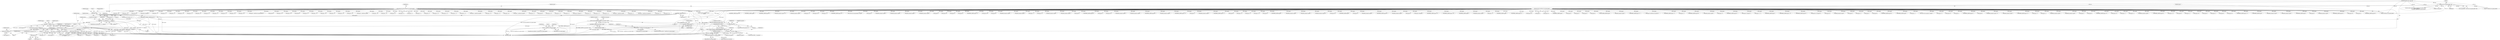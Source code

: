 digraph "0_tcpdump_bea2686c296b79609060a104cc139810785b0739@pointer" {
"1002874" [label="(Call,obj_tptr + 1)"];
"1002915" [label="(Call,obj_tptr+=*(obj_tptr+1))"];
"1002888" [label="(Call,*(obj_tptr+1) < 2)"];
"1002878" [label="(Call,obj_tlen < *(obj_tptr+1))"];
"1002851" [label="(Call,obj_tlen >= 2 + padbytes)"];
"1002909" [label="(Call,obj_tlen-=*(obj_tptr+1))"];
"1002844" [label="(Call,obj_tlen-=4)"];
"1002821" [label="(Call,obj_tlen < 4)"];
"1000320" [label="(Call,obj_tlen=rsvp_obj_len-sizeof(struct rsvp_object_header))"];
"1000322" [label="(Call,rsvp_obj_len-sizeof(struct rsvp_object_header))"];
"1000301" [label="(Call,tlen < rsvp_obj_len)"];
"1000172" [label="(Call,tlen>=sizeof(struct rsvp_object_header))"];
"1000150" [label="(MethodParameterIn,u_int tlen)"];
"1000215" [label="(Call,rsvp_obj_len < sizeof(struct rsvp_object_header))"];
"1000199" [label="(Call,rsvp_obj_len % 4)"];
"1000187" [label="(Call,rsvp_obj_len=EXTRACT_16BITS(rsvp_obj_header->length))"];
"1000189" [label="(Call,EXTRACT_16BITS(rsvp_obj_header->length))"];
"1002827" [label="(Call,padbytes = EXTRACT_16BITS(obj_tptr+2))"];
"1002829" [label="(Call,EXTRACT_16BITS(obj_tptr+2))"];
"1000314" [label="(Call,obj_tptr=tptr+sizeof(struct rsvp_object_header))"];
"1000184" [label="(Call,(const struct rsvp_object_header *)tptr)"];
"1000148" [label="(MethodParameterIn,const u_char *tptr)"];
"1002847" [label="(Call,obj_tptr+=4)"];
"1002841" [label="(Call,EXTRACT_16BITS(obj_tptr))"];
"1001288" [label="(Call,EXTRACT_16BITS(obj_tptr + 2))"];
"1002921" [label="(ControlStructure,break;)"];
"1002484" [label="(Call,obj_tptr+=sizeof(struct rsvp_obj_frr_t))"];
"1003380" [label="(Call,tlen-=rsvp_obj_len)"];
"1000217" [label="(Call,sizeof(struct rsvp_object_header))"];
"1002952" [label="(Call,EXTRACT_24BITS(obj_tptr + 1))"];
"1001650" [label="(Call,obj_tptr + 2)"];
"1003377" [label="(Call,tptr+=rsvp_obj_len)"];
"1002853" [label="(Call,2 + padbytes)"];
"1002823" [label="(Literal,4)"];
"1001853" [label="(Call,EXTRACT_32BITS(obj_tptr+8))"];
"1000881" [label="(Call,ipaddr_string(ndo, obj_tptr))"];
"1003231" [label="(Call,obj_tptr + 8)"];
"1000194" [label="(Identifier,rsvp_obj_ctype)"];
"1001284" [label="(Call,EXTRACT_16BITS(obj_tptr+2))"];
"1001483" [label="(Call,obj_tptr+=*(obj_tptr+1))"];
"1000198" [label="(ControlStructure,if(rsvp_obj_len % 4))"];
"1000176" [label="(Block,)"];
"1000323" [label="(Identifier,rsvp_obj_len)"];
"1000316" [label="(Call,tptr+sizeof(struct rsvp_object_header))"];
"1002891" [label="(Identifier,obj_tptr)"];
"1002845" [label="(Identifier,obj_tlen)"];
"1002818" [label="(Block,)"];
"1002266" [label="(Call,obj_tlen < 40)"];
"1002583" [label="(Call,obj_tlen >= 8)"];
"1000150" [label="(MethodParameterIn,u_int tlen)"];
"1001617" [label="(Call,obj_tptr + 4 + i)"];
"1002803" [label="(Call,obj_tlen-=20)"];
"1002888" [label="(Call,*(obj_tptr+1) < 2)"];
"1000795" [label="(Call,EXTRACT_32BITS(obj_tptr))"];
"1001148" [label="(Call,EXTRACT_16BITS(obj_tptr + 10))"];
"1003384" [label="(Literal,0)"];
"1001191" [label="(Call,EXTRACT_32BITS(obj_tptr+4))"];
"1001661" [label="(Call,obj_tptr+=4+*(obj_tptr+3))"];
"1002057" [label="(Call,obj_tptr+=4)"];
"1001896" [label="(Call,obj_tlen+=subobj_len)"];
"1001932" [label="(Call,ipaddr_string(ndo, obj_tptr))"];
"1001239" [label="(Call,obj_tlen < 4)"];
"1000190" [label="(Call,rsvp_obj_header->length)"];
"1001285" [label="(Call,obj_tptr+2)"];
"1001179" [label="(Call,obj_tptr + 2)"];
"1002880" [label="(Call,*(obj_tptr+1))"];
"1001578" [label="(Call,obj_tlen < 4)"];
"1000844" [label="(Call,obj_tptr+1)"];
"1001377" [label="(Call,obj_tptr+6)"];
"1001840" [label="(Call,EXTRACT_32BITS(obj_tptr+4))"];
"1002009" [label="(Call,EXTRACT_32BITS(obj_tptr))"];
"1000757" [label="(Call,obj_tlen < 4)"];
"1002953" [label="(Call,obj_tptr + 1)"];
"1000897" [label="(Call,obj_tlen < 20)"];
"1002876" [label="(Literal,1)"];
"1002031" [label="(Call,obj_tlen < 4)"];
"1002390" [label="(Call,(const struct rsvp_obj_frr_t *)obj_tptr)"];
"1000867" [label="(Call,obj_tlen < 8)"];
"1001880" [label="(Call,obj_tptr + 4)"];
"1001073" [label="(Call,obj_tptr+=4)"];
"1001502" [label="(Call,obj_tlen < 8)"];
"1001277" [label="(Call,obj_tptr+1)"];
"1003287" [label="(Call,obj_tlen < 4)"];
"1000843" [label="(Call,EXTRACT_24BITS(obj_tptr+1))"];
"1001199" [label="(Call,obj_tptr+8)"];
"1002881" [label="(Call,obj_tptr+1)"];
"1002146" [label="(Call,obj_tlen < 8)"];
"1002889" [label="(Call,*(obj_tptr+1))"];
"1001799" [label="(Call,ip6addr_string(ndo, obj_tptr + 4))"];
"1002829" [label="(Call,EXTRACT_16BITS(obj_tptr+2))"];
"1002679" [label="(Call,ipaddr_string(ndo, obj_tptr))"];
"1002850" [label="(ControlStructure,while(obj_tlen >= 2 + padbytes))"];
"1002236" [label="(Call,obj_tlen < 20)"];
"1000485" [label="(Call,obj_tlen < 26)"];
"1002997" [label="(Call,obj_tlen < sizeof(struct rsvp_obj_integrity_t))"];
"1000238" [label="(Identifier,ndo)"];
"1002835" [label="(Identifier,ndo)"];
"1001473" [label="(Call,EXTRACT_32BITS(obj_tptr + 4))"];
"1003242" [label="(Call,obj_tlen-=4)"];
"1002915" [label="(Call,obj_tptr+=*(obj_tptr+1))"];
"1002842" [label="(Identifier,obj_tptr)"];
"1002743" [label="(Call,obj_tlen < 20)"];
"1003368" [label="(Call,tptr + sizeof(struct rsvp_object_header))"];
"1001780" [label="(Call,obj_tptr + 4)"];
"1001096" [label="(Call,obj_tptr + 2)"];
"1000328" [label="(Call,ND_TTEST2(*tptr, rsvp_obj_len))"];
"1000315" [label="(Identifier,obj_tptr)"];
"1000463" [label="(Call,ip6addr_string(ndo, obj_tptr))"];
"1000216" [label="(Identifier,rsvp_obj_len)"];
"1002769" [label="(Call,ip6addr_string(ndo, obj_tptr))"];
"1000314" [label="(Call,obj_tptr=tptr+sizeof(struct rsvp_object_header))"];
"1002206" [label="(Call,obj_tlen < 20)"];
"1002634" [label="(Call,obj_tlen-=4)"];
"1001638" [label="(Call,obj_tptr+1)"];
"1001646" [label="(Call,obj_tptr+2)"];
"1003176" [label="(Call,obj_tlen < 4)"];
"1001128" [label="(Call,EXTRACT_16BITS(obj_tptr + 6))"];
"1001162" [label="(Call,obj_tlen < 12)"];
"1003237" [label="(Call,obj_tptr+=12)"];
"1002896" [label="(Literal,1)"];
"1002875" [label="(Identifier,obj_tptr)"];
"1001000" [label="(Call,obj_tlen < 16)"];
"1000172" [label="(Call,tlen>=sizeof(struct rsvp_object_header))"];
"1001323" [label="(Call,obj_tptr + 1)"];
"1001067" [label="(Call,obj_tptr + 2)"];
"1002309" [label="(Call,obj_tlen < 8)"];
"1002280" [label="(Call,ip6addr_string(ndo, obj_tptr))"];
"1001954" [label="(Call,obj_tlen < 20)"];
"1002898" [label="(Identifier,ndo)"];
"1002887" [label="(ControlStructure,if (*(obj_tptr+1) < 2))"];
"1000188" [label="(Identifier,rsvp_obj_len)"];
"1001208" [label="(Call,EXTRACT_16BITS(obj_tptr+4))"];
"1001149" [label="(Call,obj_tptr + 10)"];
"1001854" [label="(Call,obj_tptr+8)"];
"1002852" [label="(Identifier,obj_tlen)"];
"1002912" [label="(Call,obj_tptr+1)"];
"1000199" [label="(Call,rsvp_obj_len % 4)"];
"1002905" [label="(Call,obj_tptr + 1)"];
"1000396" [label="(Call,obj_tlen < 20)"];
"1002053" [label="(Call,obj_tptr + 2)"];
"1002568" [label="(Call,obj_tptr+=16)"];
"1000667" [label="(Call,obj_tlen < sizeof(struct in_addr))"];
"1002339" [label="(Call,obj_tlen < 16)"];
"1002662" [label="(Call,obj_tptr+5)"];
"1002752" [label="(Call,obj_tptr+17)"];
"1002668" [label="(Call,obj_tptr+6)"];
"1002959" [label="(Call,obj_tptr+=4)"];
"1002821" [label="(Call,obj_tlen < 4)"];
"1000320" [label="(Call,obj_tlen=rsvp_obj_len-sizeof(struct rsvp_object_header))"];
"1001879" [label="(Call,EXTRACT_32BITS(obj_tptr + 4))"];
"1002849" [label="(Literal,4)"];
"1000520" [label="(Call,obj_tlen < 12)"];
"1000499" [label="(Call,EXTRACT_32BITS(obj_tptr))"];
"1000941" [label="(Call,ip6addr_string(ndo, obj_tptr))"];
"1002323" [label="(Call,ipaddr_string(ndo, obj_tptr))"];
"1000171" [label="(ControlStructure,while(tlen>=sizeof(struct rsvp_object_header)))"];
"1000215" [label="(Call,rsvp_obj_len < sizeof(struct rsvp_object_header))"];
"1001516" [label="(Call,EXTRACT_32BITS(obj_tptr))"];
"1001470" [label="(Call,obj_tptr+3)"];
"1002653" [label="(Call,obj_tlen < 8)"];
"1002846" [label="(Literal,4)"];
"1002917" [label="(Call,*(obj_tptr+1))"];
"1003300" [label="(Call,ipaddr_string(ndo, obj_tptr))"];
"1000174" [label="(Call,sizeof(struct rsvp_object_header))"];
"1001847" [label="(Call,EXTRACT_32BITS(obj_tptr+4))"];
"1002886" [label="(Literal,1)"];
"1002847" [label="(Call,obj_tptr+=4)"];
"1002736" [label="(Call,obj_tptr+=8)"];
"1002936" [label="(Call,obj_tlen < 8)"];
"1002918" [label="(Call,obj_tptr+1)"];
"1002911" [label="(Call,*(obj_tptr+1))"];
"1003140" [label="(Call,obj_tlen < 4)"];
"1001453" [label="(Call,obj_tptr+2)"];
"1001685" [label="(Call,obj_tlen < 4)"];
"1002874" [label="(Call,obj_tptr + 1)"];
"1001198" [label="(Call,EXTRACT_32BITS(obj_tptr+8))"];
"1000302" [label="(Identifier,tlen)"];
"1002757" [label="(Call,EXTRACT_16BITS(obj_tptr+18))"];
"1001706" [label="(Call,EXTRACT_16BITS(obj_tptr))"];
"1001918" [label="(Call,obj_tlen < 8)"];
"1001122" [label="(Call,EXTRACT_16BITS(obj_tptr+4))"];
"1001778" [label="(Call,ipaddr_string(ndo, obj_tptr + 4))"];
"1002491" [label="(Call,obj_tlen < 16)"];
"1000182" [label="(Call,rsvp_obj_header = (const struct rsvp_object_header *)tptr)"];
"1000735" [label="(Call,obj_tlen >= 4)"];
"1000534" [label="(Call,ipaddr_string(ndo, obj_tptr))"];
"1001107" [label="(Call,obj_tptr + 4)"];
"1001156" [label="(Call,obj_tptr+=12)"];
"1001474" [label="(Call,obj_tptr + 4)"];
"1003230" [label="(Call,EXTRACT_32BITS(obj_tptr + 8))"];
"1001079" [label="(Call,obj_tlen < 12)"];
"1000303" [label="(Identifier,rsvp_obj_len)"];
"1003008" [label="(Call,(const struct rsvp_obj_integrity_t *)obj_tptr)"];
"1002873" [label="(Call,*(obj_tptr + 1))"];
"1002909" [label="(Call,obj_tlen-=*(obj_tptr+1))"];
"1000179" [label="(Identifier,tptr)"];
"1001209" [label="(Call,obj_tptr+4)"];
"1000557" [label="(Call,obj_tlen < 12)"];
"1003350" [label="(Call,print_unknown_data(ndo, obj_tptr, \"\n\t    \", obj_tlen))"];
"1001968" [label="(Call,ip6addr_string(ndo, obj_tptr))"];
"1000214" [label="(ControlStructure,if(rsvp_obj_len < sizeof(struct rsvp_object_header)))"];
"1000189" [label="(Call,EXTRACT_16BITS(rsvp_obj_header->length))"];
"1002890" [label="(Call,obj_tptr+1)"];
"1000695" [label="(Call,obj_tlen < sizeof(struct in6_addr))"];
"1003312" [label="(Call,obj_tlen < 16)"];
"1000616" [label="(Call,ipaddr_string(ndo, obj_tptr))"];
"1002595" [label="(Call,ipaddr_string(ndo, obj_tptr))"];
"1003212" [label="(Call,obj_tlen < 12)"];
"1000205" [label="(Identifier,ndo)"];
"1003409" [label="(MethodReturn,RET)"];
"1002899" [label="(Call,obj_tptr + 2)"];
"1000410" [label="(Call,ip6addr_string(ndo, obj_tptr))"];
"1002848" [label="(Identifier,obj_tptr)"];
"1000330" [label="(Identifier,tptr)"];
"1001448" [label="(Call,obj_tptr+2)"];
"1002758" [label="(Call,obj_tptr+18)"];
"1003366" [label="(Call,print_unknown_data(ndo, tptr + sizeof(struct rsvp_object_header), \"\n\t    \", /* FIXME indentation */\n                               rsvp_obj_len - sizeof(struct rsvp_object_header)))"];
"1001407" [label="(Call,obj_tptr+2)"];
"1002841" [label="(Call,EXTRACT_16BITS(obj_tptr))"];
"1002916" [label="(Identifier,obj_tptr)"];
"1000187" [label="(Call,rsvp_obj_len=EXTRACT_16BITS(rsvp_obj_header->length))"];
"1001841" [label="(Call,obj_tptr+4)"];
"1002877" [label="(ControlStructure,if (obj_tlen < *(obj_tptr+1)))"];
"1002052" [label="(Call,EXTRACT_16BITS(obj_tptr + 2))"];
"1002806" [label="(Call,obj_tptr+=20)"];
"1000148" [label="(MethodParameterIn,const u_char *tptr)"];
"1000927" [label="(Call,obj_tlen < 40)"];
"1000184" [label="(Call,(const struct rsvp_object_header *)tptr)"];
"1002826" [label="(Literal,1)"];
"1000630" [label="(Call,obj_tlen < sizeof(struct in6_addr))"];
"1001143" [label="(Call,obj_tptr+8)"];
"1000301" [label="(Call,tlen < rsvp_obj_len)"];
"1000307" [label="(Identifier,ndo)"];
"1002190" [label="(Call,ip6addr_string(ndo, obj_tptr))"];
"1000984" [label="(Call,ipaddr_string(ndo, obj_tptr))"];
"1001419" [label="(Call,obj_tptr + 7)"];
"1000321" [label="(Identifier,obj_tlen)"];
"1002879" [label="(Identifier,obj_tlen)"];
"1000349" [label="(Call,obj_tlen < 8)"];
"1001129" [label="(Call,obj_tptr + 6)"];
"1002820" [label="(ControlStructure,if (obj_tlen < 4))"];
"1002856" [label="(Block,)"];
"1002897" [label="(Call,print_unknown_data(ndo, obj_tptr + 2, \"\n\t\t\", *(obj_tptr + 1) - 2))"];
"1000322" [label="(Call,rsvp_obj_len-sizeof(struct rsvp_object_header))"];
"1002733" [label="(Call,obj_tlen-=8)"];
"1002160" [label="(Call,ipaddr_string(ndo, obj_tptr))"];
"1002353" [label="(Call,ipaddr_string(ndo, obj_tptr))"];
"1003227" [label="(Call,obj_tptr+4)"];
"1001142" [label="(Call,EXTRACT_16BITS(obj_tptr+8))"];
"1001486" [label="(Call,obj_tptr+1)"];
"1000186" [label="(Identifier,tptr)"];
"1002176" [label="(Call,obj_tlen < 20)"];
"1003245" [label="(Call,obj_tptr+=4)"];
"1000781" [label="(Call,obj_tlen < 12)"];
"1000970" [label="(Call,obj_tlen < 8)"];
"1002220" [label="(Call,ip6addr_string(ndo, obj_tptr))"];
"1002250" [label="(Call,ipaddr_string(ndo, obj_tptr))"];
"1002827" [label="(Call,padbytes = EXTRACT_16BITS(obj_tptr+2))"];
"1002667" [label="(Call,EXTRACT_16BITS(obj_tptr+6))"];
"1001477" [label="(Call,obj_tlen-=*(obj_tptr+1))"];
"1001540" [label="(Call,obj_tlen < 8)"];
"1000681" [label="(Call,ipaddr_string(ndo, obj_tptr))"];
"1001221" [label="(Call,EXTRACT_16BITS(obj_tptr + 4))"];
"1001480" [label="(Call,obj_tptr+1)"];
"1000911" [label="(Call,ip6addr_string(ndo, obj_tptr))"];
"1002893" [label="(Literal,2)"];
"1000201" [label="(Literal,4)"];
"1001178" [label="(Call,EXTRACT_16BITS(obj_tptr + 2))"];
"1001412" [label="(Call,obj_tptr+6)"];
"1001801" [label="(Call,obj_tptr + 4)"];
"1002843" [label="(Identifier,padbytes)"];
"1001311" [label="(Call,obj_tlen >= 4)"];
"1000173" [label="(Identifier,tlen)"];
"1001289" [label="(Call,obj_tptr + 2)"];
"1001858" [label="(Call,obj_tptr + 12)"];
"1001123" [label="(Call,obj_tptr+4)"];
"1003156" [label="(Call,EXTRACT_32BITS(obj_tptr))"];
"1000300" [label="(ControlStructure,if(tlen < rsvp_obj_len))"];
"1000644" [label="(Call,ip6addr_string(ndo, obj_tptr))"];
"1001014" [label="(Call,ipaddr_string(ndo, obj_tptr))"];
"1001405" [label="(Call,ipaddr_string(ndo, obj_tptr+2))"];
"1000852" [label="(Call,obj_tptr+=4)"];
"1000200" [label="(Identifier,rsvp_obj_len)"];
"1000770" [label="(Call,EXTRACT_32BITS(obj_tptr))"];
"1001666" [label="(Call,obj_tptr+3)"];
"1003325" [label="(Call,ip6addr_string(ndo, obj_tptr))"];
"1000222" [label="(Identifier,ndo)"];
"1001052" [label="(Call,obj_tlen >= 4)"];
"1003226" [label="(Call,EXTRACT_32BITS(obj_tptr+4))"];
"1000363" [label="(Call,ipaddr_string(ndo, obj_tptr))"];
"1001587" [label="(Call,obj_tptr+3)"];
"1001893" [label="(Call,obj_tptr+=subobj_len)"];
"1000602" [label="(Call,obj_tlen < sizeof(struct in_addr))"];
"1001095" [label="(Call,EXTRACT_16BITS(obj_tptr + 2))"];
"1002878" [label="(Call,obj_tlen < *(obj_tptr+1))"];
"1001857" [label="(Call,EXTRACT_32BITS(obj_tptr + 12))"];
"1002859" [label="(Identifier,ndo)"];
"1000826" [label="(Call,obj_tlen < 4)"];
"1000746" [label="(Call,EXTRACT_32BITS(obj_tptr))"];
"1002840" [label="(Block,)"];
"1002844" [label="(Call,obj_tlen-=4)"];
"1000709" [label="(Call,ip6addr_string(ndo, obj_tptr))"];
"1001222" [label="(Call,obj_tptr + 4)"];
"1000324" [label="(Call,sizeof(struct rsvp_object_header))"];
"1001554" [label="(Call,EXTRACT_32BITS(obj_tptr))"];
"1002851" [label="(Call,obj_tlen >= 2 + padbytes)"];
"1002828" [label="(Identifier,padbytes)"];
"1002398" [label="(Call,obj_tlen < sizeof(struct rsvp_obj_frr_t))"];
"1001066" [label="(Call,EXTRACT_16BITS(obj_tptr + 2))"];
"1001233" [label="(Call,obj_tptr+=12)"];
"1001272" [label="(Call,obj_tptr+1)"];
"1002830" [label="(Call,obj_tptr+2)"];
"1001295" [label="(Call,obj_tptr+=4)"];
"1003185" [label="(Call,EXTRACT_16BITS(obj_tptr))"];
"1001462" [label="(Call,obj_tptr+3)"];
"1001192" [label="(Call,obj_tptr+4)"];
"1002822" [label="(Identifier,obj_tlen)"];
"1001658" [label="(Call,obj_tptr+3)"];
"1001848" [label="(Call,obj_tptr+4)"];
"1001996" [label="(Call,obj_tlen < 4)"];
"1002621" [label="(Call,ND_TCHECK_32BITS(obj_tptr))"];
"1000571" [label="(Call,ipaddr_string(ndo, obj_tptr))"];
"1002910" [label="(Identifier,obj_tlen)"];
"1000449" [label="(Call,obj_tlen < 36)"];
"1002874" -> "1002873"  [label="AST: "];
"1002874" -> "1002876"  [label="CFG: "];
"1002875" -> "1002874"  [label="AST: "];
"1002876" -> "1002874"  [label="AST: "];
"1002873" -> "1002874"  [label="CFG: "];
"1002915" -> "1002874"  [label="DDG: obj_tptr"];
"1002847" -> "1002874"  [label="DDG: obj_tptr"];
"1002915" -> "1002856"  [label="AST: "];
"1002915" -> "1002917"  [label="CFG: "];
"1002916" -> "1002915"  [label="AST: "];
"1002917" -> "1002915"  [label="AST: "];
"1002852" -> "1002915"  [label="CFG: "];
"1002915" -> "1003409"  [label="DDG: obj_tptr"];
"1002915" -> "1003409"  [label="DDG: *(obj_tptr+1)"];
"1002915" -> "1002881"  [label="DDG: obj_tptr"];
"1002915" -> "1002890"  [label="DDG: obj_tptr"];
"1002915" -> "1002897"  [label="DDG: obj_tptr"];
"1002915" -> "1002899"  [label="DDG: obj_tptr"];
"1002915" -> "1002905"  [label="DDG: obj_tptr"];
"1002915" -> "1002912"  [label="DDG: obj_tptr"];
"1002888" -> "1002915"  [label="DDG: *(obj_tptr+1)"];
"1002847" -> "1002915"  [label="DDG: obj_tptr"];
"1002915" -> "1002918"  [label="DDG: obj_tptr"];
"1002888" -> "1002887"  [label="AST: "];
"1002888" -> "1002893"  [label="CFG: "];
"1002889" -> "1002888"  [label="AST: "];
"1002893" -> "1002888"  [label="AST: "];
"1002896" -> "1002888"  [label="CFG: "];
"1002898" -> "1002888"  [label="CFG: "];
"1002888" -> "1003409"  [label="DDG: *(obj_tptr+1) < 2"];
"1002888" -> "1003409"  [label="DDG: *(obj_tptr+1)"];
"1002888" -> "1002878"  [label="DDG: *(obj_tptr+1)"];
"1002878" -> "1002888"  [label="DDG: *(obj_tptr+1)"];
"1002888" -> "1002909"  [label="DDG: *(obj_tptr+1)"];
"1002878" -> "1002877"  [label="AST: "];
"1002878" -> "1002880"  [label="CFG: "];
"1002879" -> "1002878"  [label="AST: "];
"1002880" -> "1002878"  [label="AST: "];
"1002886" -> "1002878"  [label="CFG: "];
"1002891" -> "1002878"  [label="CFG: "];
"1002878" -> "1003409"  [label="DDG: *(obj_tptr+1)"];
"1002878" -> "1003409"  [label="DDG: obj_tlen < *(obj_tptr+1)"];
"1002878" -> "1003409"  [label="DDG: obj_tlen"];
"1002851" -> "1002878"  [label="DDG: obj_tlen"];
"1002878" -> "1002909"  [label="DDG: obj_tlen"];
"1002851" -> "1002850"  [label="AST: "];
"1002851" -> "1002853"  [label="CFG: "];
"1002852" -> "1002851"  [label="AST: "];
"1002853" -> "1002851"  [label="AST: "];
"1002859" -> "1002851"  [label="CFG: "];
"1002921" -> "1002851"  [label="CFG: "];
"1002851" -> "1003409"  [label="DDG: 2 + padbytes"];
"1002851" -> "1003409"  [label="DDG: obj_tlen >= 2 + padbytes"];
"1002851" -> "1003409"  [label="DDG: obj_tlen"];
"1002909" -> "1002851"  [label="DDG: obj_tlen"];
"1002844" -> "1002851"  [label="DDG: obj_tlen"];
"1002827" -> "1002851"  [label="DDG: padbytes"];
"1002909" -> "1002856"  [label="AST: "];
"1002909" -> "1002911"  [label="CFG: "];
"1002910" -> "1002909"  [label="AST: "];
"1002911" -> "1002909"  [label="AST: "];
"1002916" -> "1002909"  [label="CFG: "];
"1002844" -> "1002818"  [label="AST: "];
"1002844" -> "1002846"  [label="CFG: "];
"1002845" -> "1002844"  [label="AST: "];
"1002846" -> "1002844"  [label="AST: "];
"1002848" -> "1002844"  [label="CFG: "];
"1002821" -> "1002844"  [label="DDG: obj_tlen"];
"1002821" -> "1002820"  [label="AST: "];
"1002821" -> "1002823"  [label="CFG: "];
"1002822" -> "1002821"  [label="AST: "];
"1002823" -> "1002821"  [label="AST: "];
"1002826" -> "1002821"  [label="CFG: "];
"1002828" -> "1002821"  [label="CFG: "];
"1002821" -> "1003409"  [label="DDG: obj_tlen"];
"1002821" -> "1003409"  [label="DDG: obj_tlen < 4"];
"1000320" -> "1002821"  [label="DDG: obj_tlen"];
"1000320" -> "1000176"  [label="AST: "];
"1000320" -> "1000322"  [label="CFG: "];
"1000321" -> "1000320"  [label="AST: "];
"1000322" -> "1000320"  [label="AST: "];
"1000330" -> "1000320"  [label="CFG: "];
"1000320" -> "1003409"  [label="DDG: rsvp_obj_len-sizeof(struct rsvp_object_header)"];
"1000320" -> "1003409"  [label="DDG: obj_tlen"];
"1000322" -> "1000320"  [label="DDG: rsvp_obj_len"];
"1000320" -> "1000349"  [label="DDG: obj_tlen"];
"1000320" -> "1000396"  [label="DDG: obj_tlen"];
"1000320" -> "1000449"  [label="DDG: obj_tlen"];
"1000320" -> "1000485"  [label="DDG: obj_tlen"];
"1000320" -> "1000520"  [label="DDG: obj_tlen"];
"1000320" -> "1000557"  [label="DDG: obj_tlen"];
"1000320" -> "1000602"  [label="DDG: obj_tlen"];
"1000320" -> "1000630"  [label="DDG: obj_tlen"];
"1000320" -> "1000667"  [label="DDG: obj_tlen"];
"1000320" -> "1000695"  [label="DDG: obj_tlen"];
"1000320" -> "1000735"  [label="DDG: obj_tlen"];
"1000320" -> "1000757"  [label="DDG: obj_tlen"];
"1000320" -> "1000781"  [label="DDG: obj_tlen"];
"1000320" -> "1000826"  [label="DDG: obj_tlen"];
"1000320" -> "1000867"  [label="DDG: obj_tlen"];
"1000320" -> "1000897"  [label="DDG: obj_tlen"];
"1000320" -> "1000927"  [label="DDG: obj_tlen"];
"1000320" -> "1000970"  [label="DDG: obj_tlen"];
"1000320" -> "1001000"  [label="DDG: obj_tlen"];
"1000320" -> "1001052"  [label="DDG: obj_tlen"];
"1000320" -> "1001079"  [label="DDG: obj_tlen"];
"1000320" -> "1001162"  [label="DDG: obj_tlen"];
"1000320" -> "1001239"  [label="DDG: obj_tlen"];
"1000320" -> "1001311"  [label="DDG: obj_tlen"];
"1000320" -> "1001477"  [label="DDG: obj_tlen"];
"1000320" -> "1001502"  [label="DDG: obj_tlen"];
"1000320" -> "1001540"  [label="DDG: obj_tlen"];
"1000320" -> "1001578"  [label="DDG: obj_tlen"];
"1000320" -> "1001685"  [label="DDG: obj_tlen"];
"1000320" -> "1001896"  [label="DDG: obj_tlen"];
"1000320" -> "1001918"  [label="DDG: obj_tlen"];
"1000320" -> "1001954"  [label="DDG: obj_tlen"];
"1000320" -> "1001996"  [label="DDG: obj_tlen"];
"1000320" -> "1002031"  [label="DDG: obj_tlen"];
"1000320" -> "1002146"  [label="DDG: obj_tlen"];
"1000320" -> "1002176"  [label="DDG: obj_tlen"];
"1000320" -> "1002206"  [label="DDG: obj_tlen"];
"1000320" -> "1002236"  [label="DDG: obj_tlen"];
"1000320" -> "1002266"  [label="DDG: obj_tlen"];
"1000320" -> "1002309"  [label="DDG: obj_tlen"];
"1000320" -> "1002339"  [label="DDG: obj_tlen"];
"1000320" -> "1002398"  [label="DDG: obj_tlen"];
"1000320" -> "1002491"  [label="DDG: obj_tlen"];
"1000320" -> "1002583"  [label="DDG: obj_tlen"];
"1000320" -> "1002634"  [label="DDG: obj_tlen"];
"1000320" -> "1002653"  [label="DDG: obj_tlen"];
"1000320" -> "1002733"  [label="DDG: obj_tlen"];
"1000320" -> "1002743"  [label="DDG: obj_tlen"];
"1000320" -> "1002803"  [label="DDG: obj_tlen"];
"1000320" -> "1002936"  [label="DDG: obj_tlen"];
"1000320" -> "1002997"  [label="DDG: obj_tlen"];
"1000320" -> "1003140"  [label="DDG: obj_tlen"];
"1000320" -> "1003176"  [label="DDG: obj_tlen"];
"1000320" -> "1003212"  [label="DDG: obj_tlen"];
"1000320" -> "1003242"  [label="DDG: obj_tlen"];
"1000320" -> "1003287"  [label="DDG: obj_tlen"];
"1000320" -> "1003312"  [label="DDG: obj_tlen"];
"1000320" -> "1003350"  [label="DDG: obj_tlen"];
"1000322" -> "1000324"  [label="CFG: "];
"1000323" -> "1000322"  [label="AST: "];
"1000324" -> "1000322"  [label="AST: "];
"1000301" -> "1000322"  [label="DDG: rsvp_obj_len"];
"1000322" -> "1000328"  [label="DDG: rsvp_obj_len"];
"1000301" -> "1000300"  [label="AST: "];
"1000301" -> "1000303"  [label="CFG: "];
"1000302" -> "1000301"  [label="AST: "];
"1000303" -> "1000301"  [label="AST: "];
"1000307" -> "1000301"  [label="CFG: "];
"1000315" -> "1000301"  [label="CFG: "];
"1000301" -> "1003409"  [label="DDG: rsvp_obj_len"];
"1000301" -> "1003409"  [label="DDG: tlen < rsvp_obj_len"];
"1000301" -> "1003409"  [label="DDG: tlen"];
"1000172" -> "1000301"  [label="DDG: tlen"];
"1000150" -> "1000301"  [label="DDG: tlen"];
"1000215" -> "1000301"  [label="DDG: rsvp_obj_len"];
"1000301" -> "1003380"  [label="DDG: tlen"];
"1000172" -> "1000171"  [label="AST: "];
"1000172" -> "1000174"  [label="CFG: "];
"1000173" -> "1000172"  [label="AST: "];
"1000174" -> "1000172"  [label="AST: "];
"1000179" -> "1000172"  [label="CFG: "];
"1003384" -> "1000172"  [label="CFG: "];
"1000172" -> "1003409"  [label="DDG: tlen>=sizeof(struct rsvp_object_header)"];
"1000172" -> "1003409"  [label="DDG: tlen"];
"1000150" -> "1000172"  [label="DDG: tlen"];
"1000150" -> "1000144"  [label="AST: "];
"1000150" -> "1003409"  [label="DDG: tlen"];
"1000150" -> "1003380"  [label="DDG: tlen"];
"1000215" -> "1000214"  [label="AST: "];
"1000215" -> "1000217"  [label="CFG: "];
"1000216" -> "1000215"  [label="AST: "];
"1000217" -> "1000215"  [label="AST: "];
"1000222" -> "1000215"  [label="CFG: "];
"1000238" -> "1000215"  [label="CFG: "];
"1000215" -> "1003409"  [label="DDG: rsvp_obj_len"];
"1000215" -> "1003409"  [label="DDG: rsvp_obj_len < sizeof(struct rsvp_object_header)"];
"1000199" -> "1000215"  [label="DDG: rsvp_obj_len"];
"1000199" -> "1000198"  [label="AST: "];
"1000199" -> "1000201"  [label="CFG: "];
"1000200" -> "1000199"  [label="AST: "];
"1000201" -> "1000199"  [label="AST: "];
"1000205" -> "1000199"  [label="CFG: "];
"1000216" -> "1000199"  [label="CFG: "];
"1000199" -> "1003409"  [label="DDG: rsvp_obj_len"];
"1000199" -> "1003409"  [label="DDG: rsvp_obj_len % 4"];
"1000187" -> "1000199"  [label="DDG: rsvp_obj_len"];
"1000187" -> "1000176"  [label="AST: "];
"1000187" -> "1000189"  [label="CFG: "];
"1000188" -> "1000187"  [label="AST: "];
"1000189" -> "1000187"  [label="AST: "];
"1000194" -> "1000187"  [label="CFG: "];
"1000187" -> "1003409"  [label="DDG: EXTRACT_16BITS(rsvp_obj_header->length)"];
"1000189" -> "1000187"  [label="DDG: rsvp_obj_header->length"];
"1000189" -> "1000190"  [label="CFG: "];
"1000190" -> "1000189"  [label="AST: "];
"1000189" -> "1003409"  [label="DDG: rsvp_obj_header->length"];
"1002827" -> "1002818"  [label="AST: "];
"1002827" -> "1002829"  [label="CFG: "];
"1002828" -> "1002827"  [label="AST: "];
"1002829" -> "1002827"  [label="AST: "];
"1002835" -> "1002827"  [label="CFG: "];
"1002827" -> "1003409"  [label="DDG: EXTRACT_16BITS(obj_tptr+2)"];
"1002829" -> "1002827"  [label="DDG: obj_tptr+2"];
"1002827" -> "1002853"  [label="DDG: padbytes"];
"1002829" -> "1002830"  [label="CFG: "];
"1002830" -> "1002829"  [label="AST: "];
"1002829" -> "1003409"  [label="DDG: obj_tptr+2"];
"1000314" -> "1002829"  [label="DDG: obj_tptr"];
"1000314" -> "1000176"  [label="AST: "];
"1000314" -> "1000316"  [label="CFG: "];
"1000315" -> "1000314"  [label="AST: "];
"1000316" -> "1000314"  [label="AST: "];
"1000321" -> "1000314"  [label="CFG: "];
"1000314" -> "1003409"  [label="DDG: obj_tptr"];
"1000314" -> "1003409"  [label="DDG: tptr+sizeof(struct rsvp_object_header)"];
"1000184" -> "1000314"  [label="DDG: tptr"];
"1000148" -> "1000314"  [label="DDG: tptr"];
"1000314" -> "1000363"  [label="DDG: obj_tptr"];
"1000314" -> "1000410"  [label="DDG: obj_tptr"];
"1000314" -> "1000463"  [label="DDG: obj_tptr"];
"1000314" -> "1000499"  [label="DDG: obj_tptr"];
"1000314" -> "1000534"  [label="DDG: obj_tptr"];
"1000314" -> "1000571"  [label="DDG: obj_tptr"];
"1000314" -> "1000616"  [label="DDG: obj_tptr"];
"1000314" -> "1000644"  [label="DDG: obj_tptr"];
"1000314" -> "1000681"  [label="DDG: obj_tptr"];
"1000314" -> "1000709"  [label="DDG: obj_tptr"];
"1000314" -> "1000746"  [label="DDG: obj_tptr"];
"1000314" -> "1000770"  [label="DDG: obj_tptr"];
"1000314" -> "1000795"  [label="DDG: obj_tptr"];
"1000314" -> "1000843"  [label="DDG: obj_tptr"];
"1000314" -> "1000844"  [label="DDG: obj_tptr"];
"1000314" -> "1000852"  [label="DDG: obj_tptr"];
"1000314" -> "1000881"  [label="DDG: obj_tptr"];
"1000314" -> "1000911"  [label="DDG: obj_tptr"];
"1000314" -> "1000941"  [label="DDG: obj_tptr"];
"1000314" -> "1000984"  [label="DDG: obj_tptr"];
"1000314" -> "1001014"  [label="DDG: obj_tptr"];
"1000314" -> "1001066"  [label="DDG: obj_tptr"];
"1000314" -> "1001067"  [label="DDG: obj_tptr"];
"1000314" -> "1001073"  [label="DDG: obj_tptr"];
"1000314" -> "1001095"  [label="DDG: obj_tptr"];
"1000314" -> "1001096"  [label="DDG: obj_tptr"];
"1000314" -> "1001107"  [label="DDG: obj_tptr"];
"1000314" -> "1001122"  [label="DDG: obj_tptr"];
"1000314" -> "1001123"  [label="DDG: obj_tptr"];
"1000314" -> "1001128"  [label="DDG: obj_tptr"];
"1000314" -> "1001129"  [label="DDG: obj_tptr"];
"1000314" -> "1001142"  [label="DDG: obj_tptr"];
"1000314" -> "1001143"  [label="DDG: obj_tptr"];
"1000314" -> "1001148"  [label="DDG: obj_tptr"];
"1000314" -> "1001149"  [label="DDG: obj_tptr"];
"1000314" -> "1001156"  [label="DDG: obj_tptr"];
"1000314" -> "1001178"  [label="DDG: obj_tptr"];
"1000314" -> "1001179"  [label="DDG: obj_tptr"];
"1000314" -> "1001191"  [label="DDG: obj_tptr"];
"1000314" -> "1001192"  [label="DDG: obj_tptr"];
"1000314" -> "1001198"  [label="DDG: obj_tptr"];
"1000314" -> "1001199"  [label="DDG: obj_tptr"];
"1000314" -> "1001208"  [label="DDG: obj_tptr"];
"1000314" -> "1001209"  [label="DDG: obj_tptr"];
"1000314" -> "1001221"  [label="DDG: obj_tptr"];
"1000314" -> "1001222"  [label="DDG: obj_tptr"];
"1000314" -> "1001233"  [label="DDG: obj_tptr"];
"1000314" -> "1001272"  [label="DDG: obj_tptr"];
"1000314" -> "1001277"  [label="DDG: obj_tptr"];
"1000314" -> "1001284"  [label="DDG: obj_tptr"];
"1000314" -> "1001285"  [label="DDG: obj_tptr"];
"1000314" -> "1001288"  [label="DDG: obj_tptr"];
"1000314" -> "1001289"  [label="DDG: obj_tptr"];
"1000314" -> "1001295"  [label="DDG: obj_tptr"];
"1000314" -> "1001323"  [label="DDG: obj_tptr"];
"1000314" -> "1001377"  [label="DDG: obj_tptr"];
"1000314" -> "1001405"  [label="DDG: obj_tptr"];
"1000314" -> "1001407"  [label="DDG: obj_tptr"];
"1000314" -> "1001412"  [label="DDG: obj_tptr"];
"1000314" -> "1001419"  [label="DDG: obj_tptr"];
"1000314" -> "1001448"  [label="DDG: obj_tptr"];
"1000314" -> "1001453"  [label="DDG: obj_tptr"];
"1000314" -> "1001462"  [label="DDG: obj_tptr"];
"1000314" -> "1001470"  [label="DDG: obj_tptr"];
"1000314" -> "1001473"  [label="DDG: obj_tptr"];
"1000314" -> "1001474"  [label="DDG: obj_tptr"];
"1000314" -> "1001480"  [label="DDG: obj_tptr"];
"1000314" -> "1001483"  [label="DDG: obj_tptr"];
"1000314" -> "1001486"  [label="DDG: obj_tptr"];
"1000314" -> "1001516"  [label="DDG: obj_tptr"];
"1000314" -> "1001554"  [label="DDG: obj_tptr"];
"1000314" -> "1001587"  [label="DDG: obj_tptr"];
"1000314" -> "1001617"  [label="DDG: obj_tptr"];
"1000314" -> "1001638"  [label="DDG: obj_tptr"];
"1000314" -> "1001646"  [label="DDG: obj_tptr"];
"1000314" -> "1001650"  [label="DDG: obj_tptr"];
"1000314" -> "1001658"  [label="DDG: obj_tptr"];
"1000314" -> "1001661"  [label="DDG: obj_tptr"];
"1000314" -> "1001666"  [label="DDG: obj_tptr"];
"1000314" -> "1001706"  [label="DDG: obj_tptr"];
"1000314" -> "1001778"  [label="DDG: obj_tptr"];
"1000314" -> "1001780"  [label="DDG: obj_tptr"];
"1000314" -> "1001799"  [label="DDG: obj_tptr"];
"1000314" -> "1001801"  [label="DDG: obj_tptr"];
"1000314" -> "1001840"  [label="DDG: obj_tptr"];
"1000314" -> "1001841"  [label="DDG: obj_tptr"];
"1000314" -> "1001847"  [label="DDG: obj_tptr"];
"1000314" -> "1001848"  [label="DDG: obj_tptr"];
"1000314" -> "1001853"  [label="DDG: obj_tptr"];
"1000314" -> "1001854"  [label="DDG: obj_tptr"];
"1000314" -> "1001857"  [label="DDG: obj_tptr"];
"1000314" -> "1001858"  [label="DDG: obj_tptr"];
"1000314" -> "1001879"  [label="DDG: obj_tptr"];
"1000314" -> "1001880"  [label="DDG: obj_tptr"];
"1000314" -> "1001893"  [label="DDG: obj_tptr"];
"1000314" -> "1001932"  [label="DDG: obj_tptr"];
"1000314" -> "1001968"  [label="DDG: obj_tptr"];
"1000314" -> "1002009"  [label="DDG: obj_tptr"];
"1000314" -> "1002052"  [label="DDG: obj_tptr"];
"1000314" -> "1002053"  [label="DDG: obj_tptr"];
"1000314" -> "1002057"  [label="DDG: obj_tptr"];
"1000314" -> "1002160"  [label="DDG: obj_tptr"];
"1000314" -> "1002190"  [label="DDG: obj_tptr"];
"1000314" -> "1002220"  [label="DDG: obj_tptr"];
"1000314" -> "1002250"  [label="DDG: obj_tptr"];
"1000314" -> "1002280"  [label="DDG: obj_tptr"];
"1000314" -> "1002323"  [label="DDG: obj_tptr"];
"1000314" -> "1002353"  [label="DDG: obj_tptr"];
"1000314" -> "1002390"  [label="DDG: obj_tptr"];
"1000314" -> "1002484"  [label="DDG: obj_tptr"];
"1000314" -> "1002568"  [label="DDG: obj_tptr"];
"1000314" -> "1002595"  [label="DDG: obj_tptr"];
"1000314" -> "1002621"  [label="DDG: obj_tptr"];
"1000314" -> "1002662"  [label="DDG: obj_tptr"];
"1000314" -> "1002667"  [label="DDG: obj_tptr"];
"1000314" -> "1002668"  [label="DDG: obj_tptr"];
"1000314" -> "1002679"  [label="DDG: obj_tptr"];
"1000314" -> "1002736"  [label="DDG: obj_tptr"];
"1000314" -> "1002752"  [label="DDG: obj_tptr"];
"1000314" -> "1002757"  [label="DDG: obj_tptr"];
"1000314" -> "1002758"  [label="DDG: obj_tptr"];
"1000314" -> "1002769"  [label="DDG: obj_tptr"];
"1000314" -> "1002806"  [label="DDG: obj_tptr"];
"1000314" -> "1002830"  [label="DDG: obj_tptr"];
"1000314" -> "1002841"  [label="DDG: obj_tptr"];
"1000314" -> "1002952"  [label="DDG: obj_tptr"];
"1000314" -> "1002953"  [label="DDG: obj_tptr"];
"1000314" -> "1002959"  [label="DDG: obj_tptr"];
"1000314" -> "1003008"  [label="DDG: obj_tptr"];
"1000314" -> "1003156"  [label="DDG: obj_tptr"];
"1000314" -> "1003185"  [label="DDG: obj_tptr"];
"1000314" -> "1003226"  [label="DDG: obj_tptr"];
"1000314" -> "1003227"  [label="DDG: obj_tptr"];
"1000314" -> "1003230"  [label="DDG: obj_tptr"];
"1000314" -> "1003231"  [label="DDG: obj_tptr"];
"1000314" -> "1003237"  [label="DDG: obj_tptr"];
"1000314" -> "1003245"  [label="DDG: obj_tptr"];
"1000314" -> "1003300"  [label="DDG: obj_tptr"];
"1000314" -> "1003325"  [label="DDG: obj_tptr"];
"1000314" -> "1003350"  [label="DDG: obj_tptr"];
"1000184" -> "1000182"  [label="AST: "];
"1000184" -> "1000186"  [label="CFG: "];
"1000185" -> "1000184"  [label="AST: "];
"1000186" -> "1000184"  [label="AST: "];
"1000182" -> "1000184"  [label="CFG: "];
"1000184" -> "1003409"  [label="DDG: tptr"];
"1000184" -> "1000182"  [label="DDG: tptr"];
"1000148" -> "1000184"  [label="DDG: tptr"];
"1000184" -> "1000316"  [label="DDG: tptr"];
"1000184" -> "1003366"  [label="DDG: tptr"];
"1000184" -> "1003368"  [label="DDG: tptr"];
"1000184" -> "1003377"  [label="DDG: tptr"];
"1000148" -> "1000144"  [label="AST: "];
"1000148" -> "1003409"  [label="DDG: tptr"];
"1000148" -> "1000316"  [label="DDG: tptr"];
"1000148" -> "1003366"  [label="DDG: tptr"];
"1000148" -> "1003368"  [label="DDG: tptr"];
"1000148" -> "1003377"  [label="DDG: tptr"];
"1002847" -> "1002818"  [label="AST: "];
"1002847" -> "1002849"  [label="CFG: "];
"1002848" -> "1002847"  [label="AST: "];
"1002849" -> "1002847"  [label="AST: "];
"1002852" -> "1002847"  [label="CFG: "];
"1002847" -> "1003409"  [label="DDG: obj_tptr"];
"1002841" -> "1002847"  [label="DDG: obj_tptr"];
"1002847" -> "1002881"  [label="DDG: obj_tptr"];
"1002847" -> "1002890"  [label="DDG: obj_tptr"];
"1002847" -> "1002897"  [label="DDG: obj_tptr"];
"1002847" -> "1002899"  [label="DDG: obj_tptr"];
"1002847" -> "1002905"  [label="DDG: obj_tptr"];
"1002847" -> "1002912"  [label="DDG: obj_tptr"];
"1002847" -> "1002918"  [label="DDG: obj_tptr"];
"1002841" -> "1002840"  [label="AST: "];
"1002841" -> "1002842"  [label="CFG: "];
"1002842" -> "1002841"  [label="AST: "];
"1002843" -> "1002841"  [label="CFG: "];
"1002841" -> "1003409"  [label="DDG: EXTRACT_16BITS(obj_tptr)"];
}
